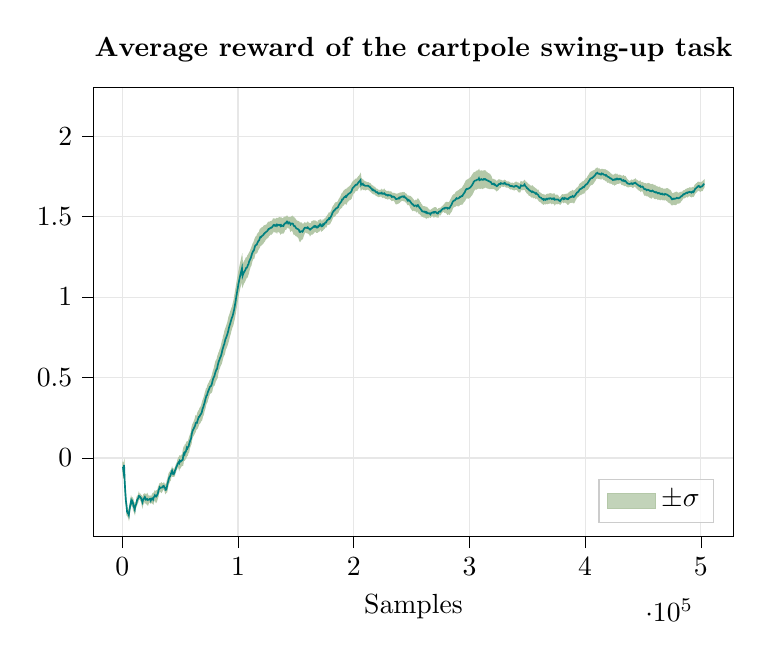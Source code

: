 % This file was created with tikzplotlib v0.10.1.
\begin{tikzpicture}

\definecolor{darkgray176}{RGB}{176,176,176}
\definecolor{silver180200168}{RGB}{180,200,168}
\definecolor{teal}{RGB}{0,128,128}

\begin{axis}[
width=0.8*\textwidth,
height=\axisdefaultheight,
tick align=outside,
tick pos=left,
title={\textbf{Average reward of the cartpole swing-up task}},
x grid style={darkgray176!30},
xlabel={Samples},
xmajorgrids,
xmin=-24601.6, xmax=527897.6,
xtick style={color=black},
y grid style={darkgray176!30},
ymajorgrids,
ymin=-0.486, ymax=2.3,
ytick style={color=black},
%
legend cell align={left},
legend style={
  fill opacity=0.8,
  draw opacity=1,
  text opacity=1,
  at={(0.97,0.03)},
  anchor=south east,
  draw=white!80!black
},
]
\addlegendimage{area legend, draw=silver180200168, fill=silver180200168}
\addlegendentry{$\pm \sigma$}
\path [draw=silver180200168, fill=silver180200168]
(axis cs:512,-0.033)
--(axis cs:512,-0.076)
--(axis cs:1024,-0.126)
--(axis cs:1536,-0.061)
--(axis cs:2048,-0.163)
--(axis cs:2560,-0.229)
--(axis cs:3072,-0.281)
--(axis cs:3584,-0.308)
--(axis cs:4096,-0.356)
--(axis cs:4608,-0.359)
--(axis cs:5120,-0.365)
--(axis cs:5632,-0.377)
--(axis cs:6144,-0.341)
--(axis cs:6656,-0.319)
--(axis cs:7168,-0.301)
--(axis cs:7680,-0.283)
--(axis cs:8192,-0.293)
--(axis cs:8704,-0.288)
--(axis cs:9216,-0.301)
--(axis cs:9728,-0.326)
--(axis cs:10240,-0.332)
--(axis cs:10752,-0.343)
--(axis cs:11264,-0.312)
--(axis cs:11776,-0.305)
--(axis cs:12288,-0.295)
--(axis cs:12800,-0.279)
--(axis cs:13312,-0.276)
--(axis cs:13824,-0.262)
--(axis cs:14336,-0.253)
--(axis cs:14848,-0.247)
--(axis cs:15360,-0.255)
--(axis cs:15872,-0.263)
--(axis cs:16384,-0.268)
--(axis cs:16896,-0.283)
--(axis cs:17408,-0.299)
--(axis cs:17920,-0.28)
--(axis cs:18432,-0.282)
--(axis cs:18944,-0.272)
--(axis cs:19456,-0.262)
--(axis cs:19968,-0.271)
--(axis cs:20480,-0.282)
--(axis cs:20992,-0.285)
--(axis cs:21504,-0.286)
--(axis cs:22016,-0.291)
--(axis cs:22528,-0.281)
--(axis cs:23040,-0.276)
--(axis cs:23552,-0.271)
--(axis cs:24064,-0.273)
--(axis cs:24576,-0.279)
--(axis cs:25088,-0.267)
--(axis cs:25600,-0.277)
--(axis cs:26112,-0.279)
--(axis cs:26624,-0.284)
--(axis cs:27136,-0.27)
--(axis cs:27648,-0.262)
--(axis cs:28160,-0.256)
--(axis cs:28672,-0.263)
--(axis cs:29184,-0.274)
--(axis cs:29696,-0.267)
--(axis cs:30208,-0.252)
--(axis cs:30720,-0.244)
--(axis cs:31232,-0.222)
--(axis cs:31744,-0.213)
--(axis cs:32256,-0.2)
--(axis cs:32768,-0.205)
--(axis cs:33280,-0.209)
--(axis cs:33792,-0.213)
--(axis cs:34304,-0.207)
--(axis cs:34816,-0.198)
--(axis cs:35328,-0.189)
--(axis cs:35840,-0.19)
--(axis cs:36352,-0.198)
--(axis cs:36864,-0.204)
--(axis cs:37376,-0.218)
--(axis cs:37888,-0.213)
--(axis cs:38400,-0.211)
--(axis cs:38912,-0.189)
--(axis cs:39424,-0.172)
--(axis cs:39936,-0.161)
--(axis cs:40448,-0.151)
--(axis cs:40960,-0.142)
--(axis cs:41472,-0.138)
--(axis cs:41984,-0.118)
--(axis cs:42496,-0.103)
--(axis cs:43008,-0.097)
--(axis cs:43520,-0.114)
--(axis cs:44032,-0.114)
--(axis cs:44544,-0.114)
--(axis cs:45056,-0.109)
--(axis cs:45568,-0.091)
--(axis cs:46080,-0.086)
--(axis cs:46592,-0.072)
--(axis cs:47104,-0.067)
--(axis cs:47616,-0.055)
--(axis cs:48128,-0.055)
--(axis cs:48640,-0.055)
--(axis cs:49152,-0.068)
--(axis cs:49664,-0.05)
--(axis cs:50176,-0.059)
--(axis cs:50688,-0.052)
--(axis cs:51200,-0.045)
--(axis cs:51712,-0.047)
--(axis cs:52224,-0.045)
--(axis cs:52736,-0.019)
--(axis cs:53248,-0.008)
--(axis cs:53760,-0.013)
--(axis cs:54272,-0.005)
--(axis cs:54784,-0.003)
--(axis cs:55296,0.009)
--(axis cs:55808,0.029)
--(axis cs:56320,0.02)
--(axis cs:56832,0.033)
--(axis cs:57344,0.036)
--(axis cs:57856,0.056)
--(axis cs:58368,0.068)
--(axis cs:58880,0.081)
--(axis cs:59392,0.087)
--(axis cs:59904,0.112)
--(axis cs:60416,0.13)
--(axis cs:60928,0.135)
--(axis cs:61440,0.141)
--(axis cs:61952,0.148)
--(axis cs:62464,0.155)
--(axis cs:62976,0.162)
--(axis cs:63488,0.175)
--(axis cs:64000,0.18)
--(axis cs:64512,0.182)
--(axis cs:65024,0.19)
--(axis cs:65536,0.199)
--(axis cs:66048,0.217)
--(axis cs:66560,0.214)
--(axis cs:67072,0.218)
--(axis cs:67584,0.228)
--(axis cs:68096,0.231)
--(axis cs:68608,0.235)
--(axis cs:69120,0.255)
--(axis cs:69632,0.263)
--(axis cs:70144,0.272)
--(axis cs:70656,0.292)
--(axis cs:71168,0.301)
--(axis cs:71680,0.317)
--(axis cs:72192,0.334)
--(axis cs:72704,0.343)
--(axis cs:73216,0.348)
--(axis cs:73728,0.364)
--(axis cs:74240,0.373)
--(axis cs:74752,0.385)
--(axis cs:75264,0.398)
--(axis cs:75776,0.406)
--(axis cs:76288,0.404)
--(axis cs:76800,0.407)
--(axis cs:77312,0.414)
--(axis cs:77824,0.433)
--(axis cs:78336,0.445)
--(axis cs:78848,0.455)
--(axis cs:79360,0.453)
--(axis cs:79872,0.463)
--(axis cs:80384,0.479)
--(axis cs:80896,0.483)
--(axis cs:81408,0.494)
--(axis cs:81920,0.496)
--(axis cs:82432,0.521)
--(axis cs:82944,0.537)
--(axis cs:83456,0.552)
--(axis cs:83968,0.56)
--(axis cs:84480,0.572)
--(axis cs:84992,0.578)
--(axis cs:85504,0.587)
--(axis cs:86016,0.599)
--(axis cs:86528,0.616)
--(axis cs:87040,0.629)
--(axis cs:87552,0.638)
--(axis cs:88064,0.643)
--(axis cs:88576,0.658)
--(axis cs:89088,0.676)
--(axis cs:89600,0.683)
--(axis cs:90112,0.692)
--(axis cs:90624,0.702)
--(axis cs:91136,0.715)
--(axis cs:91648,0.727)
--(axis cs:92160,0.743)
--(axis cs:92672,0.758)
--(axis cs:93184,0.77)
--(axis cs:93696,0.786)
--(axis cs:94208,0.799)
--(axis cs:94720,0.812)
--(axis cs:95232,0.819)
--(axis cs:95744,0.833)
--(axis cs:96256,0.849)
--(axis cs:96768,0.864)
--(axis cs:97280,0.885)
--(axis cs:97792,0.905)
--(axis cs:98304,0.931)
--(axis cs:98816,0.95)
--(axis cs:99328,0.973)
--(axis cs:99840,0.993)
--(axis cs:100352,1.017)
--(axis cs:100864,1.035)
--(axis cs:101376,1.052)
--(axis cs:101888,1.067)
--(axis cs:102400,1.082)
--(axis cs:102912,1.094)
--(axis cs:103424,1.107)
--(axis cs:103936,1.07)
--(axis cs:104448,1.08)
--(axis cs:104960,1.089)
--(axis cs:105472,1.093)
--(axis cs:105984,1.102)
--(axis cs:106496,1.11)
--(axis cs:107008,1.119)
--(axis cs:107520,1.121)
--(axis cs:108032,1.126)
--(axis cs:108544,1.14)
--(axis cs:109056,1.148)
--(axis cs:109568,1.168)
--(axis cs:110080,1.179)
--(axis cs:110592,1.191)
--(axis cs:111104,1.195)
--(axis cs:111616,1.212)
--(axis cs:112128,1.226)
--(axis cs:112640,1.234)
--(axis cs:113152,1.241)
--(axis cs:113664,1.241)
--(axis cs:114176,1.258)
--(axis cs:114688,1.271)
--(axis cs:115200,1.274)
--(axis cs:115712,1.273)
--(axis cs:116224,1.276)
--(axis cs:116736,1.286)
--(axis cs:117248,1.294)
--(axis cs:117760,1.301)
--(axis cs:118272,1.305)
--(axis cs:118784,1.315)
--(axis cs:119296,1.326)
--(axis cs:119808,1.322)
--(axis cs:120320,1.326)
--(axis cs:120832,1.329)
--(axis cs:121344,1.334)
--(axis cs:121856,1.337)
--(axis cs:122368,1.344)
--(axis cs:122880,1.348)
--(axis cs:123392,1.356)
--(axis cs:123904,1.359)
--(axis cs:124416,1.367)
--(axis cs:124928,1.367)
--(axis cs:125440,1.369)
--(axis cs:125952,1.373)
--(axis cs:126464,1.383)
--(axis cs:126976,1.383)
--(axis cs:127488,1.387)
--(axis cs:128000,1.392)
--(axis cs:128512,1.395)
--(axis cs:129024,1.392)
--(axis cs:129536,1.398)
--(axis cs:130048,1.403)
--(axis cs:130560,1.409)
--(axis cs:131072,1.413)
--(axis cs:131584,1.409)
--(axis cs:132096,1.404)
--(axis cs:132608,1.405)
--(axis cs:133120,1.409)
--(axis cs:133632,1.401)
--(axis cs:134144,1.411)
--(axis cs:134656,1.411)
--(axis cs:135168,1.407)
--(axis cs:135680,1.404)
--(axis cs:136192,1.404)
--(axis cs:136704,1.395)
--(axis cs:137216,1.403)
--(axis cs:137728,1.397)
--(axis cs:138240,1.398)
--(axis cs:138752,1.4)
--(axis cs:139264,1.399)
--(axis cs:139776,1.408)
--(axis cs:140288,1.419)
--(axis cs:140800,1.421)
--(axis cs:141312,1.421)
--(axis cs:141824,1.432)
--(axis cs:142336,1.436)
--(axis cs:142848,1.436)
--(axis cs:143360,1.43)
--(axis cs:143872,1.431)
--(axis cs:144384,1.434)
--(axis cs:144896,1.425)
--(axis cs:145408,1.411)
--(axis cs:145920,1.416)
--(axis cs:146432,1.415)
--(axis cs:146944,1.412)
--(axis cs:147456,1.41)
--(axis cs:147968,1.398)
--(axis cs:148480,1.39)
--(axis cs:148992,1.394)
--(axis cs:149504,1.39)
--(axis cs:150016,1.382)
--(axis cs:150528,1.382)
--(axis cs:151040,1.378)
--(axis cs:151552,1.375)
--(axis cs:152064,1.373)
--(axis cs:152576,1.369)
--(axis cs:153088,1.355)
--(axis cs:153600,1.347)
--(axis cs:154112,1.353)
--(axis cs:154624,1.358)
--(axis cs:155136,1.361)
--(axis cs:155648,1.362)
--(axis cs:156160,1.376)
--(axis cs:156672,1.385)
--(axis cs:157184,1.396)
--(axis cs:157696,1.402)
--(axis cs:158208,1.405)
--(axis cs:158720,1.404)
--(axis cs:159232,1.402)
--(axis cs:159744,1.399)
--(axis cs:160256,1.401)
--(axis cs:160768,1.397)
--(axis cs:161280,1.393)
--(axis cs:161792,1.394)
--(axis cs:162304,1.384)
--(axis cs:162816,1.391)
--(axis cs:163328,1.392)
--(axis cs:163840,1.391)
--(axis cs:164352,1.392)
--(axis cs:164864,1.397)
--(axis cs:165376,1.4)
--(axis cs:165888,1.409)
--(axis cs:166400,1.406)
--(axis cs:166912,1.41)
--(axis cs:167424,1.409)
--(axis cs:167936,1.402)
--(axis cs:168448,1.402)
--(axis cs:168960,1.405)
--(axis cs:169472,1.412)
--(axis cs:169984,1.41)
--(axis cs:170496,1.418)
--(axis cs:171008,1.426)
--(axis cs:171520,1.422)
--(axis cs:172032,1.411)
--(axis cs:172544,1.415)
--(axis cs:173056,1.415)
--(axis cs:173568,1.427)
--(axis cs:174080,1.424)
--(axis cs:174592,1.428)
--(axis cs:175104,1.435)
--(axis cs:175616,1.437)
--(axis cs:176128,1.436)
--(axis cs:176640,1.446)
--(axis cs:177152,1.453)
--(axis cs:177664,1.453)
--(axis cs:178176,1.452)
--(axis cs:178688,1.457)
--(axis cs:179200,1.455)
--(axis cs:179712,1.463)
--(axis cs:180224,1.47)
--(axis cs:180736,1.476)
--(axis cs:181248,1.486)
--(axis cs:181760,1.497)
--(axis cs:182272,1.498)
--(axis cs:182784,1.506)
--(axis cs:183296,1.503)
--(axis cs:183808,1.507)
--(axis cs:184320,1.511)
--(axis cs:184832,1.519)
--(axis cs:185344,1.519)
--(axis cs:185856,1.522)
--(axis cs:186368,1.526)
--(axis cs:186880,1.536)
--(axis cs:187392,1.542)
--(axis cs:187904,1.549)
--(axis cs:188416,1.552)
--(axis cs:188928,1.555)
--(axis cs:189440,1.556)
--(axis cs:189952,1.568)
--(axis cs:190464,1.568)
--(axis cs:190976,1.572)
--(axis cs:191488,1.578)
--(axis cs:192000,1.581)
--(axis cs:192512,1.581)
--(axis cs:193024,1.586)
--(axis cs:193536,1.579)
--(axis cs:194048,1.588)
--(axis cs:194560,1.595)
--(axis cs:195072,1.597)
--(axis cs:195584,1.603)
--(axis cs:196096,1.604)
--(axis cs:196608,1.606)
--(axis cs:197120,1.608)
--(axis cs:197632,1.611)
--(axis cs:198144,1.62)
--(axis cs:198656,1.633)
--(axis cs:199168,1.643)
--(axis cs:199680,1.646)
--(axis cs:200192,1.647)
--(axis cs:200704,1.654)
--(axis cs:201216,1.66)
--(axis cs:201728,1.664)
--(axis cs:202240,1.663)
--(axis cs:202752,1.662)
--(axis cs:203264,1.669)
--(axis cs:203776,1.675)
--(axis cs:204288,1.681)
--(axis cs:204800,1.684)
--(axis cs:205312,1.689)
--(axis cs:205824,1.691)
--(axis cs:206336,1.667)
--(axis cs:206848,1.672)
--(axis cs:207360,1.673)
--(axis cs:207872,1.679)
--(axis cs:208384,1.669)
--(axis cs:208896,1.671)
--(axis cs:209408,1.67)
--(axis cs:209920,1.666)
--(axis cs:210432,1.668)
--(axis cs:210944,1.669)
--(axis cs:211456,1.67)
--(axis cs:211968,1.675)
--(axis cs:212480,1.672)
--(axis cs:212992,1.667)
--(axis cs:213504,1.667)
--(axis cs:214016,1.661)
--(axis cs:214528,1.659)
--(axis cs:215040,1.655)
--(axis cs:215552,1.652)
--(axis cs:216064,1.647)
--(axis cs:216576,1.646)
--(axis cs:217088,1.642)
--(axis cs:217600,1.643)
--(axis cs:218112,1.643)
--(axis cs:218624,1.637)
--(axis cs:219136,1.635)
--(axis cs:219648,1.631)
--(axis cs:220160,1.633)
--(axis cs:220672,1.629)
--(axis cs:221184,1.625)
--(axis cs:221696,1.624)
--(axis cs:222208,1.626)
--(axis cs:222720,1.628)
--(axis cs:223232,1.628)
--(axis cs:223744,1.627)
--(axis cs:224256,1.628)
--(axis cs:224768,1.621)
--(axis cs:225280,1.625)
--(axis cs:225792,1.621)
--(axis cs:226304,1.622)
--(axis cs:226816,1.619)
--(axis cs:227328,1.615)
--(axis cs:227840,1.613)
--(axis cs:228352,1.615)
--(axis cs:228864,1.612)
--(axis cs:229376,1.61)
--(axis cs:229888,1.612)
--(axis cs:230400,1.612)
--(axis cs:230912,1.613)
--(axis cs:231424,1.612)
--(axis cs:231936,1.607)
--(axis cs:232448,1.607)
--(axis cs:232960,1.6)
--(axis cs:233472,1.601)
--(axis cs:233984,1.605)
--(axis cs:234496,1.603)
--(axis cs:235008,1.6)
--(axis cs:235520,1.595)
--(axis cs:236032,1.588)
--(axis cs:236544,1.58)
--(axis cs:237056,1.58)
--(axis cs:237568,1.581)
--(axis cs:238080,1.584)
--(axis cs:238592,1.584)
--(axis cs:239104,1.592)
--(axis cs:239616,1.589)
--(axis cs:240128,1.595)
--(axis cs:240640,1.597)
--(axis cs:241152,1.599)
--(axis cs:241664,1.602)
--(axis cs:242176,1.601)
--(axis cs:242688,1.603)
--(axis cs:243200,1.599)
--(axis cs:243712,1.601)
--(axis cs:244224,1.597)
--(axis cs:244736,1.592)
--(axis cs:245248,1.591)
--(axis cs:245760,1.59)
--(axis cs:246272,1.58)
--(axis cs:246784,1.575)
--(axis cs:247296,1.58)
--(axis cs:247808,1.575)
--(axis cs:248320,1.573)
--(axis cs:248832,1.564)
--(axis cs:249344,1.554)
--(axis cs:249856,1.55)
--(axis cs:250368,1.545)
--(axis cs:250880,1.539)
--(axis cs:251392,1.544)
--(axis cs:251904,1.54)
--(axis cs:252416,1.538)
--(axis cs:252928,1.538)
--(axis cs:253440,1.536)
--(axis cs:253952,1.536)
--(axis cs:254464,1.53)
--(axis cs:254976,1.535)
--(axis cs:255488,1.536)
--(axis cs:256000,1.528)
--(axis cs:256512,1.519)
--(axis cs:257024,1.518)
--(axis cs:257536,1.517)
--(axis cs:258048,1.511)
--(axis cs:258560,1.509)
--(axis cs:259072,1.502)
--(axis cs:259584,1.502)
--(axis cs:260096,1.502)
--(axis cs:260608,1.498)
--(axis cs:261120,1.501)
--(axis cs:261632,1.497)
--(axis cs:262144,1.499)
--(axis cs:262656,1.491)
--(axis cs:263168,1.497)
--(axis cs:263680,1.495)
--(axis cs:264192,1.493)
--(axis cs:264704,1.497)
--(axis cs:265216,1.501)
--(axis cs:265728,1.499)
--(axis cs:266240,1.496)
--(axis cs:266752,1.5)
--(axis cs:267264,1.503)
--(axis cs:267776,1.504)
--(axis cs:268288,1.506)
--(axis cs:268800,1.504)
--(axis cs:269312,1.498)
--(axis cs:269824,1.503)
--(axis cs:270336,1.505)
--(axis cs:270848,1.501)
--(axis cs:271360,1.498)
--(axis cs:271872,1.498)
--(axis cs:272384,1.498)
--(axis cs:272896,1.497)
--(axis cs:273408,1.509)
--(axis cs:273920,1.511)
--(axis cs:274432,1.515)
--(axis cs:274944,1.512)
--(axis cs:275456,1.521)
--(axis cs:275968,1.527)
--(axis cs:276480,1.528)
--(axis cs:276992,1.532)
--(axis cs:277504,1.534)
--(axis cs:278016,1.531)
--(axis cs:278528,1.527)
--(axis cs:279040,1.528)
--(axis cs:279552,1.527)
--(axis cs:280064,1.523)
--(axis cs:280576,1.521)
--(axis cs:281088,1.515)
--(axis cs:281600,1.519)
--(axis cs:282112,1.518)
--(axis cs:282624,1.515)
--(axis cs:283136,1.522)
--(axis cs:283648,1.526)
--(axis cs:284160,1.532)
--(axis cs:284672,1.537)
--(axis cs:285184,1.551)
--(axis cs:285696,1.556)
--(axis cs:286208,1.562)
--(axis cs:286720,1.563)
--(axis cs:287232,1.562)
--(axis cs:287744,1.565)
--(axis cs:288256,1.57)
--(axis cs:288768,1.575)
--(axis cs:289280,1.569)
--(axis cs:289792,1.569)
--(axis cs:290304,1.567)
--(axis cs:290816,1.568)
--(axis cs:291328,1.573)
--(axis cs:291840,1.578)
--(axis cs:292352,1.576)
--(axis cs:292864,1.577)
--(axis cs:293376,1.581)
--(axis cs:293888,1.579)
--(axis cs:294400,1.587)
--(axis cs:294912,1.592)
--(axis cs:295424,1.596)
--(axis cs:295936,1.599)
--(axis cs:296448,1.609)
--(axis cs:296960,1.616)
--(axis cs:297472,1.619)
--(axis cs:297984,1.616)
--(axis cs:298496,1.618)
--(axis cs:299008,1.615)
--(axis cs:299520,1.618)
--(axis cs:300032,1.619)
--(axis cs:300544,1.622)
--(axis cs:301056,1.628)
--(axis cs:301568,1.632)
--(axis cs:302080,1.636)
--(axis cs:302592,1.643)
--(axis cs:303104,1.651)
--(axis cs:303616,1.66)
--(axis cs:304128,1.665)
--(axis cs:304640,1.671)
--(axis cs:305152,1.672)
--(axis cs:305664,1.672)
--(axis cs:306176,1.671)
--(axis cs:306688,1.676)
--(axis cs:307200,1.676)
--(axis cs:307712,1.677)
--(axis cs:308224,1.685)
--(axis cs:308736,1.677)
--(axis cs:309248,1.678)
--(axis cs:309760,1.676)
--(axis cs:310272,1.681)
--(axis cs:310784,1.68)
--(axis cs:311296,1.675)
--(axis cs:311808,1.677)
--(axis cs:312320,1.682)
--(axis cs:312832,1.68)
--(axis cs:313344,1.684)
--(axis cs:313856,1.684)
--(axis cs:314368,1.683)
--(axis cs:314880,1.68)
--(axis cs:315392,1.679)
--(axis cs:315904,1.677)
--(axis cs:316416,1.678)
--(axis cs:316928,1.675)
--(axis cs:317440,1.675)
--(axis cs:317952,1.674)
--(axis cs:318464,1.676)
--(axis cs:318976,1.675)
--(axis cs:319488,1.674)
--(axis cs:320000,1.674)
--(axis cs:320512,1.676)
--(axis cs:321024,1.678)
--(axis cs:321536,1.672)
--(axis cs:322048,1.672)
--(axis cs:322560,1.668)
--(axis cs:323072,1.665)
--(axis cs:323584,1.661)
--(axis cs:324096,1.665)
--(axis cs:324608,1.666)
--(axis cs:325120,1.672)
--(axis cs:325632,1.678)
--(axis cs:326144,1.679)
--(axis cs:326656,1.68)
--(axis cs:327168,1.691)
--(axis cs:327680,1.691)
--(axis cs:328192,1.69)
--(axis cs:328704,1.689)
--(axis cs:329216,1.688)
--(axis cs:329728,1.689)
--(axis cs:330240,1.694)
--(axis cs:330752,1.691)
--(axis cs:331264,1.687)
--(axis cs:331776,1.683)
--(axis cs:332288,1.683)
--(axis cs:332800,1.685)
--(axis cs:333312,1.683)
--(axis cs:333824,1.682)
--(axis cs:334336,1.68)
--(axis cs:334848,1.675)
--(axis cs:335360,1.672)
--(axis cs:335872,1.674)
--(axis cs:336384,1.672)
--(axis cs:336896,1.672)
--(axis cs:337408,1.669)
--(axis cs:337920,1.668)
--(axis cs:338432,1.667)
--(axis cs:338944,1.666)
--(axis cs:339456,1.669)
--(axis cs:339968,1.67)
--(axis cs:340480,1.671)
--(axis cs:340992,1.668)
--(axis cs:341504,1.667)
--(axis cs:342016,1.661)
--(axis cs:342528,1.655)
--(axis cs:343040,1.654)
--(axis cs:343552,1.653)
--(axis cs:344064,1.662)
--(axis cs:344576,1.67)
--(axis cs:345088,1.668)
--(axis cs:345600,1.668)
--(axis cs:346112,1.667)
--(axis cs:346624,1.669)
--(axis cs:347136,1.67)
--(axis cs:347648,1.675)
--(axis cs:348160,1.667)
--(axis cs:348672,1.659)
--(axis cs:349184,1.655)
--(axis cs:349696,1.648)
--(axis cs:350208,1.646)
--(axis cs:350720,1.642)
--(axis cs:351232,1.638)
--(axis cs:351744,1.632)
--(axis cs:352256,1.632)
--(axis cs:352768,1.63)
--(axis cs:353280,1.626)
--(axis cs:353792,1.622)
--(axis cs:354304,1.623)
--(axis cs:354816,1.623)
--(axis cs:355328,1.618)
--(axis cs:355840,1.622)
--(axis cs:356352,1.621)
--(axis cs:356864,1.616)
--(axis cs:357376,1.613)
--(axis cs:357888,1.619)
--(axis cs:358400,1.616)
--(axis cs:358912,1.613)
--(axis cs:359424,1.606)
--(axis cs:359936,1.602)
--(axis cs:360448,1.596)
--(axis cs:360960,1.595)
--(axis cs:361472,1.592)
--(axis cs:361984,1.592)
--(axis cs:362496,1.587)
--(axis cs:363008,1.581)
--(axis cs:363520,1.582)
--(axis cs:364032,1.578)
--(axis cs:364544,1.584)
--(axis cs:365056,1.581)
--(axis cs:365568,1.579)
--(axis cs:366080,1.586)
--(axis cs:366592,1.585)
--(axis cs:367104,1.58)
--(axis cs:367616,1.582)
--(axis cs:368128,1.583)
--(axis cs:368640,1.586)
--(axis cs:369152,1.584)
--(axis cs:369664,1.585)
--(axis cs:370176,1.588)
--(axis cs:370688,1.585)
--(axis cs:371200,1.581)
--(axis cs:371712,1.584)
--(axis cs:372224,1.585)
--(axis cs:372736,1.582)
--(axis cs:373248,1.584)
--(axis cs:373760,1.575)
--(axis cs:374272,1.581)
--(axis cs:374784,1.581)
--(axis cs:375296,1.581)
--(axis cs:375808,1.58)
--(axis cs:376320,1.582)
--(axis cs:376832,1.587)
--(axis cs:377344,1.581)
--(axis cs:377856,1.581)
--(axis cs:378368,1.577)
--(axis cs:378880,1.582)
--(axis cs:379392,1.586)
--(axis cs:379904,1.592)
--(axis cs:380416,1.595)
--(axis cs:380928,1.592)
--(axis cs:381440,1.588)
--(axis cs:381952,1.593)
--(axis cs:382464,1.59)
--(axis cs:382976,1.591)
--(axis cs:383488,1.587)
--(axis cs:384000,1.584)
--(axis cs:384512,1.583)
--(axis cs:385024,1.577)
--(axis cs:385536,1.578)
--(axis cs:386048,1.584)
--(axis cs:386560,1.586)
--(axis cs:387072,1.589)
--(axis cs:387584,1.589)
--(axis cs:388096,1.589)
--(axis cs:388608,1.591)
--(axis cs:389120,1.594)
--(axis cs:389632,1.587)
--(axis cs:390144,1.586)
--(axis cs:390656,1.591)
--(axis cs:391168,1.601)
--(axis cs:391680,1.606)
--(axis cs:392192,1.614)
--(axis cs:392704,1.619)
--(axis cs:393216,1.623)
--(axis cs:393728,1.624)
--(axis cs:394240,1.629)
--(axis cs:394752,1.632)
--(axis cs:395264,1.638)
--(axis cs:395776,1.639)
--(axis cs:396288,1.637)
--(axis cs:396800,1.642)
--(axis cs:397312,1.642)
--(axis cs:397824,1.647)
--(axis cs:398336,1.651)
--(axis cs:398848,1.646)
--(axis cs:399360,1.652)
--(axis cs:399872,1.659)
--(axis cs:400384,1.661)
--(axis cs:400896,1.666)
--(axis cs:401408,1.667)
--(axis cs:401920,1.669)
--(axis cs:402432,1.674)
--(axis cs:402944,1.68)
--(axis cs:403456,1.687)
--(axis cs:403968,1.692)
--(axis cs:404480,1.697)
--(axis cs:404992,1.699)
--(axis cs:405504,1.699)
--(axis cs:406016,1.7)
--(axis cs:406528,1.706)
--(axis cs:407040,1.708)
--(axis cs:407552,1.715)
--(axis cs:408064,1.721)
--(axis cs:408576,1.725)
--(axis cs:409088,1.733)
--(axis cs:409600,1.739)
--(axis cs:410112,1.739)
--(axis cs:410624,1.742)
--(axis cs:411136,1.739)
--(axis cs:411648,1.738)
--(axis cs:412160,1.738)
--(axis cs:412672,1.736)
--(axis cs:413184,1.737)
--(axis cs:413696,1.734)
--(axis cs:414208,1.742)
--(axis cs:414720,1.74)
--(axis cs:415232,1.741)
--(axis cs:415744,1.733)
--(axis cs:416256,1.73)
--(axis cs:416768,1.731)
--(axis cs:417280,1.727)
--(axis cs:417792,1.724)
--(axis cs:418304,1.727)
--(axis cs:418816,1.721)
--(axis cs:419328,1.714)
--(axis cs:419840,1.715)
--(axis cs:420352,1.716)
--(axis cs:420864,1.712)
--(axis cs:421376,1.709)
--(axis cs:421888,1.708)
--(axis cs:422400,1.709)
--(axis cs:422912,1.707)
--(axis cs:423424,1.705)
--(axis cs:423936,1.701)
--(axis cs:424448,1.703)
--(axis cs:424960,1.702)
--(axis cs:425472,1.697)
--(axis cs:425984,1.702)
--(axis cs:426496,1.701)
--(axis cs:427008,1.704)
--(axis cs:427520,1.709)
--(axis cs:428032,1.707)
--(axis cs:428544,1.709)
--(axis cs:429056,1.707)
--(axis cs:429568,1.711)
--(axis cs:430080,1.713)
--(axis cs:430592,1.71)
--(axis cs:431104,1.711)
--(axis cs:431616,1.701)
--(axis cs:432128,1.699)
--(axis cs:432640,1.7)
--(axis cs:433152,1.7)
--(axis cs:433664,1.694)
--(axis cs:434176,1.693)
--(axis cs:434688,1.695)
--(axis cs:435200,1.694)
--(axis cs:435712,1.691)
--(axis cs:436224,1.687)
--(axis cs:436736,1.686)
--(axis cs:437248,1.685)
--(axis cs:437760,1.686)
--(axis cs:438272,1.687)
--(axis cs:438784,1.688)
--(axis cs:439296,1.688)
--(axis cs:439808,1.689)
--(axis cs:440320,1.688)
--(axis cs:440832,1.683)
--(axis cs:441344,1.682)
--(axis cs:441856,1.687)
--(axis cs:442368,1.689)
--(axis cs:442880,1.69)
--(axis cs:443392,1.689)
--(axis cs:443904,1.684)
--(axis cs:444416,1.68)
--(axis cs:444928,1.676)
--(axis cs:445440,1.674)
--(axis cs:445952,1.668)
--(axis cs:446464,1.666)
--(axis cs:446976,1.664)
--(axis cs:447488,1.665)
--(axis cs:448000,1.658)
--(axis cs:448512,1.661)
--(axis cs:449024,1.661)
--(axis cs:449536,1.663)
--(axis cs:450048,1.658)
--(axis cs:450560,1.649)
--(axis cs:451072,1.639)
--(axis cs:451584,1.633)
--(axis cs:452096,1.636)
--(axis cs:452608,1.635)
--(axis cs:453120,1.63)
--(axis cs:453632,1.631)
--(axis cs:454144,1.629)
--(axis cs:454656,1.627)
--(axis cs:455168,1.625)
--(axis cs:455680,1.623)
--(axis cs:456192,1.619)
--(axis cs:456704,1.62)
--(axis cs:457216,1.616)
--(axis cs:457728,1.62)
--(axis cs:458240,1.624)
--(axis cs:458752,1.623)
--(axis cs:459264,1.622)
--(axis cs:459776,1.614)
--(axis cs:460288,1.612)
--(axis cs:460800,1.612)
--(axis cs:461312,1.615)
--(axis cs:461824,1.614)
--(axis cs:462336,1.613)
--(axis cs:462848,1.608)
--(axis cs:463360,1.612)
--(axis cs:463872,1.609)
--(axis cs:464384,1.608)
--(axis cs:464896,1.605)
--(axis cs:465408,1.608)
--(axis cs:465920,1.609)
--(axis cs:466432,1.61)
--(axis cs:466944,1.605)
--(axis cs:467456,1.606)
--(axis cs:467968,1.605)
--(axis cs:468480,1.604)
--(axis cs:468992,1.61)
--(axis cs:469504,1.609)
--(axis cs:470016,1.603)
--(axis cs:470528,1.6)
--(axis cs:471040,1.599)
--(axis cs:471552,1.595)
--(axis cs:472064,1.59)
--(axis cs:472576,1.59)
--(axis cs:473088,1.585)
--(axis cs:473600,1.585)
--(axis cs:474112,1.583)
--(axis cs:474624,1.575)
--(axis cs:475136,1.573)
--(axis cs:475648,1.577)
--(axis cs:476160,1.58)
--(axis cs:476672,1.576)
--(axis cs:477184,1.578)
--(axis cs:477696,1.575)
--(axis cs:478208,1.575)
--(axis cs:478720,1.578)
--(axis cs:479232,1.584)
--(axis cs:479744,1.584)
--(axis cs:480256,1.585)
--(axis cs:480768,1.584)
--(axis cs:481280,1.586)
--(axis cs:481792,1.587)
--(axis cs:482304,1.593)
--(axis cs:482816,1.599)
--(axis cs:483328,1.601)
--(axis cs:483840,1.607)
--(axis cs:484352,1.613)
--(axis cs:484864,1.619)
--(axis cs:485376,1.619)
--(axis cs:485888,1.617)
--(axis cs:486400,1.621)
--(axis cs:486912,1.622)
--(axis cs:487424,1.626)
--(axis cs:487936,1.627)
--(axis cs:488448,1.623)
--(axis cs:488960,1.627)
--(axis cs:489472,1.631)
--(axis cs:489984,1.63)
--(axis cs:490496,1.63)
--(axis cs:491008,1.626)
--(axis cs:491520,1.626)
--(axis cs:492032,1.623)
--(axis cs:492544,1.626)
--(axis cs:493056,1.63)
--(axis cs:493568,1.627)
--(axis cs:494080,1.633)
--(axis cs:494592,1.641)
--(axis cs:495104,1.647)
--(axis cs:495616,1.651)
--(axis cs:496128,1.653)
--(axis cs:496640,1.659)
--(axis cs:497152,1.66)
--(axis cs:497664,1.665)
--(axis cs:498176,1.668)
--(axis cs:498688,1.662)
--(axis cs:499200,1.66)
--(axis cs:499712,1.658)
--(axis cs:500224,1.664)
--(axis cs:500736,1.662)
--(axis cs:501248,1.662)
--(axis cs:501760,1.671)
--(axis cs:502272,1.675)
--(axis cs:502784,1.685)
--(axis cs:502784,1.725)
--(axis cs:502784,1.725)
--(axis cs:502272,1.721)
--(axis cs:501760,1.719)
--(axis cs:501248,1.713)
--(axis cs:500736,1.714)
--(axis cs:500224,1.712)
--(axis cs:499712,1.707)
--(axis cs:499200,1.707)
--(axis cs:498688,1.713)
--(axis cs:498176,1.713)
--(axis cs:497664,1.714)
--(axis cs:497152,1.709)
--(axis cs:496640,1.705)
--(axis cs:496128,1.704)
--(axis cs:495616,1.699)
--(axis cs:495104,1.697)
--(axis cs:494592,1.688)
--(axis cs:494080,1.681)
--(axis cs:493568,1.677)
--(axis cs:493056,1.681)
--(axis cs:492544,1.68)
--(axis cs:492032,1.675)
--(axis cs:491520,1.677)
--(axis cs:491008,1.676)
--(axis cs:490496,1.679)
--(axis cs:489984,1.675)
--(axis cs:489472,1.673)
--(axis cs:488960,1.675)
--(axis cs:488448,1.672)
--(axis cs:487936,1.671)
--(axis cs:487424,1.669)
--(axis cs:486912,1.668)
--(axis cs:486400,1.664)
--(axis cs:485888,1.661)
--(axis cs:485376,1.661)
--(axis cs:484864,1.659)
--(axis cs:484352,1.653)
--(axis cs:483840,1.651)
--(axis cs:483328,1.651)
--(axis cs:482816,1.652)
--(axis cs:482304,1.649)
--(axis cs:481792,1.646)
--(axis cs:481280,1.647)
--(axis cs:480768,1.645)
--(axis cs:480256,1.643)
--(axis cs:479744,1.647)
--(axis cs:479232,1.651)
--(axis cs:478720,1.652)
--(axis cs:478208,1.649)
--(axis cs:477696,1.647)
--(axis cs:477184,1.647)
--(axis cs:476672,1.644)
--(axis cs:476160,1.644)
--(axis cs:475648,1.642)
--(axis cs:475136,1.641)
--(axis cs:474624,1.647)
--(axis cs:474112,1.656)
--(axis cs:473600,1.661)
--(axis cs:473088,1.664)
--(axis cs:472576,1.666)
--(axis cs:472064,1.667)
--(axis cs:471552,1.672)
--(axis cs:471040,1.673)
--(axis cs:470528,1.674)
--(axis cs:470016,1.671)
--(axis cs:469504,1.669)
--(axis cs:468992,1.671)
--(axis cs:468480,1.668)
--(axis cs:467968,1.671)
--(axis cs:467456,1.671)
--(axis cs:466944,1.671)
--(axis cs:466432,1.675)
--(axis cs:465920,1.672)
--(axis cs:465408,1.673)
--(axis cs:464896,1.676)
--(axis cs:464384,1.683)
--(axis cs:463872,1.682)
--(axis cs:463360,1.682)
--(axis cs:462848,1.682)
--(axis cs:462336,1.685)
--(axis cs:461824,1.684)
--(axis cs:461312,1.688)
--(axis cs:460800,1.688)
--(axis cs:460288,1.694)
--(axis cs:459776,1.692)
--(axis cs:459264,1.693)
--(axis cs:458752,1.696)
--(axis cs:458240,1.7)
--(axis cs:457728,1.699)
--(axis cs:457216,1.699)
--(axis cs:456704,1.699)
--(axis cs:456192,1.7)
--(axis cs:455680,1.703)
--(axis cs:455168,1.704)
--(axis cs:454656,1.706)
--(axis cs:454144,1.705)
--(axis cs:453632,1.702)
--(axis cs:453120,1.698)
--(axis cs:452608,1.704)
--(axis cs:452096,1.705)
--(axis cs:451584,1.706)
--(axis cs:451072,1.703)
--(axis cs:450560,1.706)
--(axis cs:450048,1.709)
--(axis cs:449536,1.712)
--(axis cs:449024,1.711)
--(axis cs:448512,1.712)
--(axis cs:448000,1.711)
--(axis cs:447488,1.72)
--(axis cs:446976,1.716)
--(axis cs:446464,1.718)
--(axis cs:445952,1.719)
--(axis cs:445440,1.72)
--(axis cs:444928,1.725)
--(axis cs:444416,1.726)
--(axis cs:443904,1.727)
--(axis cs:443392,1.733)
--(axis cs:442880,1.729)
--(axis cs:442368,1.729)
--(axis cs:441856,1.726)
--(axis cs:441344,1.724)
--(axis cs:440832,1.721)
--(axis cs:440320,1.727)
--(axis cs:439808,1.725)
--(axis cs:439296,1.72)
--(axis cs:438784,1.719)
--(axis cs:438272,1.718)
--(axis cs:437760,1.722)
--(axis cs:437248,1.724)
--(axis cs:436736,1.727)
--(axis cs:436224,1.73)
--(axis cs:435712,1.737)
--(axis cs:435200,1.741)
--(axis cs:434688,1.749)
--(axis cs:434176,1.747)
--(axis cs:433664,1.747)
--(axis cs:433152,1.754)
--(axis cs:432640,1.751)
--(axis cs:432128,1.747)
--(axis cs:431616,1.751)
--(axis cs:431104,1.753)
--(axis cs:430592,1.754)
--(axis cs:430080,1.757)
--(axis cs:429568,1.757)
--(axis cs:429056,1.755)
--(axis cs:428544,1.757)
--(axis cs:428032,1.756)
--(axis cs:427520,1.763)
--(axis cs:427008,1.759)
--(axis cs:426496,1.759)
--(axis cs:425984,1.764)
--(axis cs:425472,1.76)
--(axis cs:424960,1.759)
--(axis cs:424448,1.754)
--(axis cs:423936,1.752)
--(axis cs:423424,1.757)
--(axis cs:422912,1.761)
--(axis cs:422400,1.764)
--(axis cs:421888,1.766)
--(axis cs:421376,1.77)
--(axis cs:420864,1.774)
--(axis cs:420352,1.777)
--(axis cs:419840,1.779)
--(axis cs:419328,1.782)
--(axis cs:418816,1.785)
--(axis cs:418304,1.787)
--(axis cs:417792,1.786)
--(axis cs:417280,1.791)
--(axis cs:416768,1.789)
--(axis cs:416256,1.791)
--(axis cs:415744,1.79)
--(axis cs:415232,1.793)
--(axis cs:414720,1.792)
--(axis cs:414208,1.793)
--(axis cs:413696,1.788)
--(axis cs:413184,1.79)
--(axis cs:412672,1.792)
--(axis cs:412160,1.796)
--(axis cs:411648,1.794)
--(axis cs:411136,1.795)
--(axis cs:410624,1.801)
--(axis cs:410112,1.799)
--(axis cs:409600,1.799)
--(axis cs:409088,1.793)
--(axis cs:408576,1.789)
--(axis cs:408064,1.785)
--(axis cs:407552,1.785)
--(axis cs:407040,1.783)
--(axis cs:406528,1.782)
--(axis cs:406016,1.779)
--(axis cs:405504,1.778)
--(axis cs:404992,1.776)
--(axis cs:404480,1.773)
--(axis cs:403968,1.766)
--(axis cs:403456,1.759)
--(axis cs:402944,1.754)
--(axis cs:402432,1.749)
--(axis cs:401920,1.74)
--(axis cs:401408,1.737)
--(axis cs:400896,1.736)
--(axis cs:400384,1.73)
--(axis cs:399872,1.727)
--(axis cs:399360,1.722)
--(axis cs:398848,1.717)
--(axis cs:398336,1.716)
--(axis cs:397824,1.716)
--(axis cs:397312,1.712)
--(axis cs:396800,1.708)
--(axis cs:396288,1.707)
--(axis cs:395776,1.704)
--(axis cs:395264,1.7)
--(axis cs:394752,1.689)
--(axis cs:394240,1.685)
--(axis cs:393728,1.679)
--(axis cs:393216,1.678)
--(axis cs:392704,1.675)
--(axis cs:392192,1.67)
--(axis cs:391680,1.665)
--(axis cs:391168,1.662)
--(axis cs:390656,1.659)
--(axis cs:390144,1.658)
--(axis cs:389632,1.658)
--(axis cs:389120,1.662)
--(axis cs:388608,1.658)
--(axis cs:388096,1.655)
--(axis cs:387584,1.656)
--(axis cs:387072,1.654)
--(axis cs:386560,1.649)
--(axis cs:386048,1.648)
--(axis cs:385536,1.643)
--(axis cs:385024,1.639)
--(axis cs:384512,1.639)
--(axis cs:384000,1.636)
--(axis cs:383488,1.639)
--(axis cs:382976,1.636)
--(axis cs:382464,1.631)
--(axis cs:381952,1.636)
--(axis cs:381440,1.631)
--(axis cs:380928,1.635)
--(axis cs:380416,1.636)
--(axis cs:379904,1.633)
--(axis cs:379392,1.626)
--(axis cs:378880,1.623)
--(axis cs:378368,1.615)
--(axis cs:377856,1.617)
--(axis cs:377344,1.619)
--(axis cs:376832,1.624)
--(axis cs:376320,1.631)
--(axis cs:375808,1.633)
--(axis cs:375296,1.633)
--(axis cs:374784,1.631)
--(axis cs:374272,1.632)
--(axis cs:373760,1.634)
--(axis cs:373248,1.64)
--(axis cs:372736,1.635)
--(axis cs:372224,1.64)
--(axis cs:371712,1.637)
--(axis cs:371200,1.637)
--(axis cs:370688,1.641)
--(axis cs:370176,1.641)
--(axis cs:369664,1.643)
--(axis cs:369152,1.638)
--(axis cs:368640,1.64)
--(axis cs:368128,1.64)
--(axis cs:367616,1.639)
--(axis cs:367104,1.634)
--(axis cs:366592,1.637)
--(axis cs:366080,1.633)
--(axis cs:365568,1.629)
--(axis cs:365056,1.63)
--(axis cs:364544,1.634)
--(axis cs:364032,1.629)
--(axis cs:363520,1.637)
--(axis cs:363008,1.636)
--(axis cs:362496,1.637)
--(axis cs:361984,1.642)
--(axis cs:361472,1.645)
--(axis cs:360960,1.645)
--(axis cs:360448,1.649)
--(axis cs:359936,1.652)
--(axis cs:359424,1.663)
--(axis cs:358912,1.661)
--(axis cs:358400,1.664)
--(axis cs:357888,1.67)
--(axis cs:357376,1.671)
--(axis cs:356864,1.674)
--(axis cs:356352,1.678)
--(axis cs:355840,1.678)
--(axis cs:355328,1.684)
--(axis cs:354816,1.686)
--(axis cs:354304,1.69)
--(axis cs:353792,1.684)
--(axis cs:353280,1.688)
--(axis cs:352768,1.687)
--(axis cs:352256,1.693)
--(axis cs:351744,1.695)
--(axis cs:351232,1.699)
--(axis cs:350720,1.699)
--(axis cs:350208,1.706)
--(axis cs:349696,1.707)
--(axis cs:349184,1.713)
--(axis cs:348672,1.714)
--(axis cs:348160,1.716)
--(axis cs:347648,1.724)
--(axis cs:347136,1.72)
--(axis cs:346624,1.715)
--(axis cs:346112,1.715)
--(axis cs:345600,1.714)
--(axis cs:345088,1.715)
--(axis cs:344576,1.717)
--(axis cs:344064,1.709)
--(axis cs:343552,1.701)
--(axis cs:343040,1.702)
--(axis cs:342528,1.706)
--(axis cs:342016,1.709)
--(axis cs:341504,1.709)
--(axis cs:340992,1.709)
--(axis cs:340480,1.714)
--(axis cs:339968,1.713)
--(axis cs:339456,1.711)
--(axis cs:338944,1.706)
--(axis cs:338432,1.703)
--(axis cs:337920,1.704)
--(axis cs:337408,1.707)
--(axis cs:336896,1.707)
--(axis cs:336384,1.706)
--(axis cs:335872,1.708)
--(axis cs:335360,1.708)
--(axis cs:334848,1.709)
--(axis cs:334336,1.713)
--(axis cs:333824,1.715)
--(axis cs:333312,1.715)
--(axis cs:332800,1.715)
--(axis cs:332288,1.715)
--(axis cs:331776,1.717)
--(axis cs:331264,1.721)
--(axis cs:330752,1.724)
--(axis cs:330240,1.726)
--(axis cs:329728,1.72)
--(axis cs:329216,1.721)
--(axis cs:328704,1.721)
--(axis cs:328192,1.72)
--(axis cs:327680,1.724)
--(axis cs:327168,1.725)
--(axis cs:326656,1.723)
--(axis cs:326144,1.728)
--(axis cs:325632,1.727)
--(axis cs:325120,1.728)
--(axis cs:324608,1.723)
--(axis cs:324096,1.718)
--(axis cs:323584,1.717)
--(axis cs:323072,1.719)
--(axis cs:322560,1.725)
--(axis cs:322048,1.727)
--(axis cs:321536,1.724)
--(axis cs:321024,1.731)
--(axis cs:320512,1.73)
--(axis cs:320000,1.731)
--(axis cs:319488,1.731)
--(axis cs:318976,1.742)
--(axis cs:318464,1.753)
--(axis cs:317952,1.757)
--(axis cs:317440,1.764)
--(axis cs:316928,1.764)
--(axis cs:316416,1.767)
--(axis cs:315904,1.768)
--(axis cs:315392,1.772)
--(axis cs:314880,1.775)
--(axis cs:314368,1.773)
--(axis cs:313856,1.782)
--(axis cs:313344,1.785)
--(axis cs:312832,1.782)
--(axis cs:312320,1.784)
--(axis cs:311808,1.782)
--(axis cs:311296,1.782)
--(axis cs:310784,1.783)
--(axis cs:310272,1.784)
--(axis cs:309760,1.782)
--(axis cs:309248,1.782)
--(axis cs:308736,1.777)
--(axis cs:308224,1.79)
--(axis cs:307712,1.785)
--(axis cs:307200,1.783)
--(axis cs:306688,1.784)
--(axis cs:306176,1.781)
--(axis cs:305664,1.778)
--(axis cs:305152,1.775)
--(axis cs:304640,1.774)
--(axis cs:304128,1.772)
--(axis cs:303616,1.77)
--(axis cs:303104,1.762)
--(axis cs:302592,1.758)
--(axis cs:302080,1.752)
--(axis cs:301568,1.745)
--(axis cs:301056,1.742)
--(axis cs:300544,1.738)
--(axis cs:300032,1.736)
--(axis cs:299520,1.733)
--(axis cs:299008,1.731)
--(axis cs:298496,1.728)
--(axis cs:297984,1.726)
--(axis cs:297472,1.725)
--(axis cs:296960,1.719)
--(axis cs:296448,1.71)
--(axis cs:295936,1.703)
--(axis cs:295424,1.696)
--(axis cs:294912,1.691)
--(axis cs:294400,1.685)
--(axis cs:293888,1.677)
--(axis cs:293376,1.675)
--(axis cs:292864,1.674)
--(axis cs:292352,1.669)
--(axis cs:291840,1.669)
--(axis cs:291328,1.663)
--(axis cs:290816,1.662)
--(axis cs:290304,1.659)
--(axis cs:289792,1.658)
--(axis cs:289280,1.653)
--(axis cs:288768,1.653)
--(axis cs:288256,1.648)
--(axis cs:287744,1.642)
--(axis cs:287232,1.637)
--(axis cs:286720,1.637)
--(axis cs:286208,1.633)
--(axis cs:285696,1.63)
--(axis cs:285184,1.623)
--(axis cs:284672,1.615)
--(axis cs:284160,1.609)
--(axis cs:283648,1.602)
--(axis cs:283136,1.594)
--(axis cs:282624,1.588)
--(axis cs:282112,1.586)
--(axis cs:281600,1.587)
--(axis cs:281088,1.585)
--(axis cs:280576,1.589)
--(axis cs:280064,1.588)
--(axis cs:279552,1.585)
--(axis cs:279040,1.583)
--(axis cs:278528,1.573)
--(axis cs:278016,1.573)
--(axis cs:277504,1.565)
--(axis cs:276992,1.565)
--(axis cs:276480,1.56)
--(axis cs:275968,1.559)
--(axis cs:275456,1.553)
--(axis cs:274944,1.55)
--(axis cs:274432,1.551)
--(axis cs:273920,1.55)
--(axis cs:273408,1.549)
--(axis cs:272896,1.543)
--(axis cs:272384,1.541)
--(axis cs:271872,1.544)
--(axis cs:271360,1.55)
--(axis cs:270848,1.556)
--(axis cs:270336,1.556)
--(axis cs:269824,1.555)
--(axis cs:269312,1.551)
--(axis cs:268800,1.552)
--(axis cs:268288,1.547)
--(axis cs:267776,1.544)
--(axis cs:267264,1.544)
--(axis cs:266752,1.54)
--(axis cs:266240,1.532)
--(axis cs:265728,1.539)
--(axis cs:265216,1.54)
--(axis cs:264704,1.545)
--(axis cs:264192,1.547)
--(axis cs:263680,1.551)
--(axis cs:263168,1.557)
--(axis cs:262656,1.555)
--(axis cs:262144,1.559)
--(axis cs:261632,1.557)
--(axis cs:261120,1.561)
--(axis cs:260608,1.562)
--(axis cs:260096,1.562)
--(axis cs:259584,1.562)
--(axis cs:259072,1.567)
--(axis cs:258560,1.574)
--(axis cs:258048,1.578)
--(axis cs:257536,1.586)
--(axis cs:257024,1.589)
--(axis cs:256512,1.598)
--(axis cs:256000,1.604)
--(axis cs:255488,1.609)
--(axis cs:254976,1.605)
--(axis cs:254464,1.598)
--(axis cs:253952,1.599)
--(axis cs:253440,1.601)
--(axis cs:252928,1.598)
--(axis cs:252416,1.595)
--(axis cs:251904,1.597)
--(axis cs:251392,1.605)
--(axis cs:250880,1.61)
--(axis cs:250368,1.614)
--(axis cs:249856,1.619)
--(axis cs:249344,1.622)
--(axis cs:248832,1.625)
--(axis cs:248320,1.625)
--(axis cs:247808,1.627)
--(axis cs:247296,1.628)
--(axis cs:246784,1.623)
--(axis cs:246272,1.628)
--(axis cs:245760,1.635)
--(axis cs:245248,1.64)
--(axis cs:244736,1.641)
--(axis cs:244224,1.643)
--(axis cs:243712,1.648)
--(axis cs:243200,1.645)
--(axis cs:242688,1.65)
--(axis cs:242176,1.648)
--(axis cs:241664,1.648)
--(axis cs:241152,1.646)
--(axis cs:240640,1.645)
--(axis cs:240128,1.647)
--(axis cs:239616,1.639)
--(axis cs:239104,1.643)
--(axis cs:238592,1.641)
--(axis cs:238080,1.638)
--(axis cs:237568,1.64)
--(axis cs:237056,1.639)
--(axis cs:236544,1.637)
--(axis cs:236032,1.641)
--(axis cs:235520,1.641)
--(axis cs:235008,1.644)
--(axis cs:234496,1.643)
--(axis cs:233984,1.645)
--(axis cs:233472,1.644)
--(axis cs:232960,1.645)
--(axis cs:232448,1.652)
--(axis cs:231936,1.654)
--(axis cs:231424,1.654)
--(axis cs:230912,1.654)
--(axis cs:230400,1.652)
--(axis cs:229888,1.656)
--(axis cs:229376,1.653)
--(axis cs:228864,1.656)
--(axis cs:228352,1.656)
--(axis cs:227840,1.656)
--(axis cs:227328,1.661)
--(axis cs:226816,1.663)
--(axis cs:226304,1.669)
--(axis cs:225792,1.662)
--(axis cs:225280,1.66)
--(axis cs:224768,1.663)
--(axis cs:224256,1.668)
--(axis cs:223744,1.662)
--(axis cs:223232,1.659)
--(axis cs:222720,1.664)
--(axis cs:222208,1.661)
--(axis cs:221696,1.659)
--(axis cs:221184,1.664)
--(axis cs:220672,1.667)
--(axis cs:220160,1.671)
--(axis cs:219648,1.671)
--(axis cs:219136,1.672)
--(axis cs:218624,1.676)
--(axis cs:218112,1.683)
--(axis cs:217600,1.683)
--(axis cs:217088,1.683)
--(axis cs:216576,1.689)
--(axis cs:216064,1.686)
--(axis cs:215552,1.694)
--(axis cs:215040,1.695)
--(axis cs:214528,1.702)
--(axis cs:214016,1.706)
--(axis cs:213504,1.707)
--(axis cs:212992,1.708)
--(axis cs:212480,1.711)
--(axis cs:211968,1.71)
--(axis cs:211456,1.711)
--(axis cs:210944,1.713)
--(axis cs:210432,1.715)
--(axis cs:209920,1.716)
--(axis cs:209408,1.717)
--(axis cs:208896,1.721)
--(axis cs:208384,1.722)
--(axis cs:207872,1.729)
--(axis cs:207360,1.729)
--(axis cs:206848,1.734)
--(axis cs:206336,1.728)
--(axis cs:205824,1.763)
--(axis cs:205312,1.756)
--(axis cs:204800,1.751)
--(axis cs:204288,1.749)
--(axis cs:203776,1.743)
--(axis cs:203264,1.739)
--(axis cs:202752,1.734)
--(axis cs:202240,1.731)
--(axis cs:201728,1.732)
--(axis cs:201216,1.728)
--(axis cs:200704,1.726)
--(axis cs:200192,1.722)
--(axis cs:199680,1.718)
--(axis cs:199168,1.714)
--(axis cs:198656,1.709)
--(axis cs:198144,1.698)
--(axis cs:197632,1.695)
--(axis cs:197120,1.691)
--(axis cs:196608,1.686)
--(axis cs:196096,1.684)
--(axis cs:195584,1.681)
--(axis cs:195072,1.678)
--(axis cs:194560,1.676)
--(axis cs:194048,1.671)
--(axis cs:193536,1.666)
--(axis cs:193024,1.668)
--(axis cs:192512,1.664)
--(axis cs:192000,1.663)
--(axis cs:191488,1.658)
--(axis cs:190976,1.651)
--(axis cs:190464,1.644)
--(axis cs:189952,1.643)
--(axis cs:189440,1.634)
--(axis cs:188928,1.625)
--(axis cs:188416,1.619)
--(axis cs:187904,1.612)
--(axis cs:187392,1.607)
--(axis cs:186880,1.599)
--(axis cs:186368,1.591)
--(axis cs:185856,1.589)
--(axis cs:185344,1.585)
--(axis cs:184832,1.586)
--(axis cs:184320,1.585)
--(axis cs:183808,1.58)
--(axis cs:183296,1.572)
--(axis cs:182784,1.568)
--(axis cs:182272,1.562)
--(axis cs:181760,1.556)
--(axis cs:181248,1.543)
--(axis cs:180736,1.536)
--(axis cs:180224,1.528)
--(axis cs:179712,1.525)
--(axis cs:179200,1.519)
--(axis cs:178688,1.522)
--(axis cs:178176,1.513)
--(axis cs:177664,1.51)
--(axis cs:177152,1.503)
--(axis cs:176640,1.5)
--(axis cs:176128,1.491)
--(axis cs:175616,1.489)
--(axis cs:175104,1.486)
--(axis cs:174592,1.479)
--(axis cs:174080,1.475)
--(axis cs:173568,1.479)
--(axis cs:173056,1.468)
--(axis cs:172544,1.47)
--(axis cs:172032,1.469)
--(axis cs:171520,1.479)
--(axis cs:171008,1.48)
--(axis cs:170496,1.475)
--(axis cs:169984,1.472)
--(axis cs:169472,1.474)
--(axis cs:168960,1.462)
--(axis cs:168448,1.462)
--(axis cs:167936,1.463)
--(axis cs:167424,1.47)
--(axis cs:166912,1.472)
--(axis cs:166400,1.468)
--(axis cs:165888,1.473)
--(axis cs:165376,1.473)
--(axis cs:164864,1.472)
--(axis cs:164352,1.468)
--(axis cs:163840,1.468)
--(axis cs:163328,1.457)
--(axis cs:162816,1.456)
--(axis cs:162304,1.453)
--(axis cs:161792,1.457)
--(axis cs:161280,1.457)
--(axis cs:160768,1.46)
--(axis cs:160256,1.465)
--(axis cs:159744,1.459)
--(axis cs:159232,1.459)
--(axis cs:158720,1.459)
--(axis cs:158208,1.457)
--(axis cs:157696,1.461)
--(axis cs:157184,1.455)
--(axis cs:156672,1.454)
--(axis cs:156160,1.446)
--(axis cs:155648,1.449)
--(axis cs:155136,1.457)
--(axis cs:154624,1.461)
--(axis cs:154112,1.46)
--(axis cs:153600,1.46)
--(axis cs:153088,1.456)
--(axis cs:152576,1.468)
--(axis cs:152064,1.469)
--(axis cs:151552,1.471)
--(axis cs:151040,1.47)
--(axis cs:150528,1.472)
--(axis cs:150016,1.478)
--(axis cs:149504,1.483)
--(axis cs:148992,1.489)
--(axis cs:148480,1.492)
--(axis cs:147968,1.493)
--(axis cs:147456,1.499)
--(axis cs:146944,1.502)
--(axis cs:146432,1.499)
--(axis cs:145920,1.496)
--(axis cs:145408,1.491)
--(axis cs:144896,1.494)
--(axis cs:144384,1.493)
--(axis cs:143872,1.493)
--(axis cs:143360,1.486)
--(axis cs:142848,1.498)
--(axis cs:142336,1.503)
--(axis cs:141824,1.501)
--(axis cs:141312,1.495)
--(axis cs:140800,1.497)
--(axis cs:140288,1.496)
--(axis cs:139776,1.494)
--(axis cs:139264,1.485)
--(axis cs:138752,1.488)
--(axis cs:138240,1.486)
--(axis cs:137728,1.484)
--(axis cs:137216,1.492)
--(axis cs:136704,1.489)
--(axis cs:136192,1.493)
--(axis cs:135680,1.494)
--(axis cs:135168,1.489)
--(axis cs:134656,1.488)
--(axis cs:134144,1.488)
--(axis cs:133632,1.485)
--(axis cs:133120,1.488)
--(axis cs:132608,1.482)
--(axis cs:132096,1.481)
--(axis cs:131584,1.484)
--(axis cs:131072,1.486)
--(axis cs:130560,1.486)
--(axis cs:130048,1.477)
--(axis cs:129536,1.473)
--(axis cs:129024,1.47)
--(axis cs:128512,1.47)
--(axis cs:128000,1.468)
--(axis cs:127488,1.465)
--(axis cs:126976,1.465)
--(axis cs:126464,1.465)
--(axis cs:125952,1.462)
--(axis cs:125440,1.455)
--(axis cs:124928,1.449)
--(axis cs:124416,1.445)
--(axis cs:123904,1.446)
--(axis cs:123392,1.444)
--(axis cs:122880,1.443)
--(axis cs:122368,1.441)
--(axis cs:121856,1.435)
--(axis cs:121344,1.431)
--(axis cs:120832,1.431)
--(axis cs:120320,1.428)
--(axis cs:119808,1.421)
--(axis cs:119296,1.422)
--(axis cs:118784,1.412)
--(axis cs:118272,1.4)
--(axis cs:117760,1.399)
--(axis cs:117248,1.394)
--(axis cs:116736,1.388)
--(axis cs:116224,1.375)
--(axis cs:115712,1.375)
--(axis cs:115200,1.37)
--(axis cs:114688,1.361)
--(axis cs:114176,1.349)
--(axis cs:113664,1.338)
--(axis cs:113152,1.333)
--(axis cs:112640,1.322)
--(axis cs:112128,1.313)
--(axis cs:111616,1.303)
--(axis cs:111104,1.294)
--(axis cs:110592,1.284)
--(axis cs:110080,1.277)
--(axis cs:109568,1.271)
--(axis cs:109056,1.261)
--(axis cs:108544,1.259)
--(axis cs:108032,1.249)
--(axis cs:107520,1.243)
--(axis cs:107008,1.243)
--(axis cs:106496,1.233)
--(axis cs:105984,1.227)
--(axis cs:105472,1.221)
--(axis cs:104960,1.213)
--(axis cs:104448,1.205)
--(axis cs:103936,1.195)
--(axis cs:103424,1.25)
--(axis cs:102912,1.234)
--(axis cs:102400,1.216)
--(axis cs:101888,1.2)
--(axis cs:101376,1.181)
--(axis cs:100864,1.164)
--(axis cs:100352,1.146)
--(axis cs:99840,1.123)
--(axis cs:99328,1.101)
--(axis cs:98816,1.078)
--(axis cs:98304,1.056)
--(axis cs:97792,1.034)
--(axis cs:97280,1.012)
--(axis cs:96768,0.988)
--(axis cs:96256,0.972)
--(axis cs:95744,0.956)
--(axis cs:95232,0.939)
--(axis cs:94720,0.931)
--(axis cs:94208,0.92)
--(axis cs:93696,0.91)
--(axis cs:93184,0.896)
--(axis cs:92672,0.886)
--(axis cs:92160,0.877)
--(axis cs:91648,0.858)
--(axis cs:91136,0.841)
--(axis cs:90624,0.831)
--(axis cs:90112,0.819)
--(axis cs:89600,0.809)
--(axis cs:89088,0.8)
--(axis cs:88576,0.786)
--(axis cs:88064,0.768)
--(axis cs:87552,0.759)
--(axis cs:87040,0.738)
--(axis cs:86528,0.728)
--(axis cs:86016,0.711)
--(axis cs:85504,0.695)
--(axis cs:84992,0.681)
--(axis cs:84480,0.674)
--(axis cs:83968,0.66)
--(axis cs:83456,0.654)
--(axis cs:82944,0.641)
--(axis cs:82432,0.632)
--(axis cs:81920,0.613)
--(axis cs:81408,0.608)
--(axis cs:80896,0.601)
--(axis cs:80384,0.586)
--(axis cs:79872,0.571)
--(axis cs:79360,0.554)
--(axis cs:78848,0.545)
--(axis cs:78336,0.53)
--(axis cs:77824,0.515)
--(axis cs:77312,0.504)
--(axis cs:76800,0.491)
--(axis cs:76288,0.486)
--(axis cs:75776,0.48)
--(axis cs:75264,0.469)
--(axis cs:74752,0.464)
--(axis cs:74240,0.457)
--(axis cs:73728,0.447)
--(axis cs:73216,0.432)
--(axis cs:72704,0.431)
--(axis cs:72192,0.416)
--(axis cs:71680,0.405)
--(axis cs:71168,0.389)
--(axis cs:70656,0.376)
--(axis cs:70144,0.367)
--(axis cs:69632,0.356)
--(axis cs:69120,0.344)
--(axis cs:68608,0.328)
--(axis cs:68096,0.319)
--(axis cs:67584,0.313)
--(axis cs:67072,0.309)
--(axis cs:66560,0.297)
--(axis cs:66048,0.293)
--(axis cs:65536,0.286)
--(axis cs:65024,0.275)
--(axis cs:64512,0.256)
--(axis cs:64000,0.259)
--(axis cs:63488,0.261)
--(axis cs:62976,0.243)
--(axis cs:62464,0.233)
--(axis cs:61952,0.223)
--(axis cs:61440,0.216)
--(axis cs:60928,0.209)
--(axis cs:60416,0.195)
--(axis cs:59904,0.176)
--(axis cs:59392,0.154)
--(axis cs:58880,0.145)
--(axis cs:58368,0.134)
--(axis cs:57856,0.124)
--(axis cs:57344,0.108)
--(axis cs:56832,0.104)
--(axis cs:56320,0.1)
--(axis cs:55808,0.1)
--(axis cs:55296,0.09)
--(axis cs:54784,0.08)
--(axis cs:54272,0.081)
--(axis cs:53760,0.059)
--(axis cs:53248,0.065)
--(axis cs:52736,0.052)
--(axis cs:52224,0.024)
--(axis cs:51712,0.02)
--(axis cs:51200,0.015)
--(axis cs:50688,0.011)
--(axis cs:50176,0.012)
--(axis cs:49664,0.013)
--(axis cs:49152,0.004)
--(axis cs:48640,0.001)
--(axis cs:48128,-0.01)
--(axis cs:47616,-0.025)
--(axis cs:47104,-0.036)
--(axis cs:46592,-0.042)
--(axis cs:46080,-0.057)
--(axis cs:45568,-0.062)
--(axis cs:45056,-0.076)
--(axis cs:44544,-0.084)
--(axis cs:44032,-0.071)
--(axis cs:43520,-0.078)
--(axis cs:43008,-0.063)
--(axis cs:42496,-0.075)
--(axis cs:41984,-0.078)
--(axis cs:41472,-0.086)
--(axis cs:40960,-0.09)
--(axis cs:40448,-0.095)
--(axis cs:39936,-0.112)
--(axis cs:39424,-0.128)
--(axis cs:38912,-0.139)
--(axis cs:38400,-0.159)
--(axis cs:37888,-0.18)
--(axis cs:37376,-0.177)
--(axis cs:36864,-0.164)
--(axis cs:36352,-0.17)
--(axis cs:35840,-0.156)
--(axis cs:35328,-0.159)
--(axis cs:34816,-0.159)
--(axis cs:34304,-0.162)
--(axis cs:33792,-0.155)
--(axis cs:33280,-0.158)
--(axis cs:32768,-0.168)
--(axis cs:32256,-0.163)
--(axis cs:31744,-0.174)
--(axis cs:31232,-0.18)
--(axis cs:30720,-0.2)
--(axis cs:30208,-0.201)
--(axis cs:29696,-0.204)
--(axis cs:29184,-0.206)
--(axis cs:28672,-0.212)
--(axis cs:28160,-0.207)
--(axis cs:27648,-0.218)
--(axis cs:27136,-0.218)
--(axis cs:26624,-0.233)
--(axis cs:26112,-0.225)
--(axis cs:25600,-0.235)
--(axis cs:25088,-0.24)
--(axis cs:24576,-0.249)
--(axis cs:24064,-0.236)
--(axis cs:23552,-0.237)
--(axis cs:23040,-0.239)
--(axis cs:22528,-0.237)
--(axis cs:22016,-0.232)
--(axis cs:21504,-0.223)
--(axis cs:20992,-0.229)
--(axis cs:20480,-0.235)
--(axis cs:19968,-0.228)
--(axis cs:19456,-0.223)
--(axis cs:18944,-0.224)
--(axis cs:18432,-0.229)
--(axis cs:17920,-0.242)
--(axis cs:17408,-0.25)
--(axis cs:16896,-0.243)
--(axis cs:16384,-0.233)
--(axis cs:15872,-0.234)
--(axis cs:15360,-0.226)
--(axis cs:14848,-0.23)
--(axis cs:14336,-0.219)
--(axis cs:13824,-0.234)
--(axis cs:13312,-0.236)
--(axis cs:12800,-0.241)
--(axis cs:12288,-0.264)
--(axis cs:11776,-0.277)
--(axis cs:11264,-0.277)
--(axis cs:10752,-0.298)
--(axis cs:10240,-0.281)
--(axis cs:9728,-0.279)
--(axis cs:9216,-0.257)
--(axis cs:8704,-0.25)
--(axis cs:8192,-0.258)
--(axis cs:7680,-0.246)
--(axis cs:7168,-0.27)
--(axis cs:6656,-0.287)
--(axis cs:6144,-0.308)
--(axis cs:5632,-0.332)
--(axis cs:5120,-0.325)
--(axis cs:4608,-0.324)
--(axis cs:4096,-0.311)
--(axis cs:3584,-0.277)
--(axis cs:3072,-0.247)
--(axis cs:2560,-0.187)
--(axis cs:2048,-0.129)
--(axis cs:1536,-0.026)
--(axis cs:1024,-0.039)
--(axis cs:512,-0.033)
--cycle;

\addplot [semithick, teal]
table {%
512 -0.055
1024 -0.082
1536 -0.043
2048 -0.146
2560 -0.208
3072 -0.264
3584 -0.293
4096 -0.333
4608 -0.342
5120 -0.345
5632 -0.355
6144 -0.325
6656 -0.303
7168 -0.285
7680 -0.265
8192 -0.276
8704 -0.269
9216 -0.279
9728 -0.303
10240 -0.307
10752 -0.32
11264 -0.294
11776 -0.291
12288 -0.28
12800 -0.26
13312 -0.256
13824 -0.248
14336 -0.236
15360 -0.24
15872 -0.248
16384 -0.251
16896 -0.263
17408 -0.275
17920 -0.261
18432 -0.256
18944 -0.248
19456 -0.242
19968 -0.249
20480 -0.259
20992 -0.257
21504 -0.255
22016 -0.261
22528 -0.259
23040 -0.258
23552 -0.254
24064 -0.254
24576 -0.264
25088 -0.253
25600 -0.256
26112 -0.252
26624 -0.258
27136 -0.244
27648 -0.24
28160 -0.232
28672 -0.237
29184 -0.24
29696 -0.236
30208 -0.227
30720 -0.222
31232 -0.201
31744 -0.194
32256 -0.182
32768 -0.187
33280 -0.184
34304 -0.184
34816 -0.178
35328 -0.174
35840 -0.173
36352 -0.184
36864 -0.184
37376 -0.198
37888 -0.197
38400 -0.185
38912 -0.164
39936 -0.137
40448 -0.123
40960 -0.116
41472 -0.112
41984 -0.098
42496 -0.089
43008 -0.08
43520 -0.096
44032 -0.093
44544 -0.099
45056 -0.093
45568 -0.077
46080 -0.071
46592 -0.057
47104 -0.051
47616 -0.04
48128 -0.033
48640 -0.027
49152 -0.032
49664 -0.018
50176 -0.023
50688 -0.021
51200 -0.015
51712 -0.014
52224 -0.011
52736 0.016
53248 0.028
53760 0.023
54272 0.038
54784 0.038
55296 0.05
55808 0.065
56320 0.06
56832 0.069
57344 0.072
57856 0.09
58368 0.101
58880 0.113
59392 0.12
59904 0.144
60416 0.162
60928 0.172
61440 0.178
61952 0.186
62976 0.202
63488 0.218
64000 0.22
64512 0.219
65024 0.232
65536 0.243
66048 0.255
66560 0.256
67584 0.27
68096 0.275
68608 0.281
69120 0.299
70144 0.32
70656 0.334
71168 0.345
71680 0.361
72192 0.375
72704 0.387
73216 0.39
73728 0.405
74752 0.424
75776 0.443
76288 0.445
76800 0.449
77312 0.459
77824 0.474
78336 0.488
78848 0.5
79360 0.504
79872 0.517
80384 0.532
81408 0.551
81920 0.554
82432 0.576
82944 0.589
83456 0.603
83968 0.61
84480 0.623
84992 0.629
85504 0.641
86016 0.655
86528 0.672
87040 0.684
87552 0.698
88064 0.706
89088 0.738
89600 0.746
90112 0.755
91136 0.778
91648 0.792
92160 0.81
92672 0.822
93184 0.833
93696 0.848
94720 0.872
95232 0.879
96256 0.91
96768 0.926
97280 0.948
97792 0.969
98304 0.993
98816 1.014
99328 1.037
99840 1.058
100352 1.082
100864 1.1
101888 1.134
103424 1.179
103936 1.132
104448 1.143
104960 1.151
105472 1.157
106496 1.171
107008 1.181
107520 1.182
108032 1.188
108544 1.2
109056 1.205
109568 1.22
110080 1.228
110592 1.237
111104 1.245
111616 1.258
112128 1.27
113152 1.287
113664 1.289
114176 1.303
114688 1.316
115200 1.322
116224 1.326
116736 1.337
117248 1.344
117760 1.35
118272 1.353
118784 1.364
119296 1.374
119808 1.372
120320 1.377
121856 1.386
122368 1.392
122880 1.396
123392 1.4
123904 1.402
124416 1.406
124928 1.408
125440 1.412
126464 1.424
126976 1.424
127488 1.426
128000 1.43
128512 1.432
129024 1.431
130048 1.44
130560 1.447
131072 1.449
131584 1.447
132096 1.442
132608 1.444
133120 1.449
133632 1.443
134144 1.45
134656 1.449
135168 1.448
136192 1.449
136704 1.442
137216 1.447
137728 1.441
138240 1.442
138752 1.444
139264 1.442
139776 1.451
140288 1.457
140800 1.459
141312 1.458
141824 1.466
142336 1.47
142848 1.467
143360 1.458
143872 1.462
144384 1.464
144896 1.459
145408 1.451
145920 1.456
146432 1.457
146944 1.457
147456 1.455
147968 1.446
148480 1.441
148992 1.442
149504 1.437
150016 1.43
151040 1.424
151552 1.423
152576 1.418
153088 1.406
153600 1.404
154624 1.409
155136 1.409
155648 1.406
156160 1.411
156672 1.42
157696 1.431
159232 1.431
159744 1.429
160256 1.433
161280 1.425
161792 1.425
162304 1.419
162816 1.423
163328 1.425
163840 1.429
164352 1.43
164864 1.435
165376 1.437
165888 1.441
166400 1.437
166912 1.441
167424 1.439
167936 1.432
168448 1.432
168960 1.433
169472 1.443
169984 1.441
170496 1.446
171008 1.453
171520 1.45
172032 1.44
172544 1.442
173056 1.441
173568 1.453
174080 1.45
174592 1.454
175104 1.46
175616 1.463
176128 1.463
176640 1.473
177152 1.478
177664 1.481
178176 1.482
178688 1.49
179200 1.487
179712 1.494
180224 1.499
180736 1.506
181248 1.515
181760 1.526
182272 1.53
182784 1.537
183296 1.537
183808 1.543
184832 1.552
185344 1.552
185856 1.556
186368 1.558
186880 1.568
187904 1.581
189440 1.595
189952 1.606
190464 1.606
191488 1.618
192000 1.622
192512 1.622
193024 1.627
193536 1.623
194560 1.635
195072 1.638
195584 1.642
196608 1.646
197632 1.653
198144 1.659
198656 1.671
199168 1.678
199680 1.682
200192 1.685
201216 1.694
201728 1.698
202240 1.697
202752 1.698
203264 1.704
203776 1.709
204288 1.715
204800 1.718
205824 1.727
206336 1.698
206848 1.703
207360 1.701
207872 1.704
208384 1.696
208896 1.696
209920 1.691
210944 1.691
211456 1.691
211968 1.692
212480 1.692
212992 1.688
213504 1.687
214528 1.68
215040 1.675
215552 1.673
216064 1.666
216576 1.668
217088 1.662
218112 1.663
218624 1.657
219136 1.653
219648 1.651
220160 1.652
221184 1.644
221696 1.642
222720 1.646
223232 1.644
223744 1.644
224256 1.648
224768 1.642
225792 1.642
226304 1.645
226816 1.641
227840 1.635
228352 1.636
229376 1.631
229888 1.634
230400 1.632
230912 1.633
231424 1.633
231936 1.63
232448 1.63
232960 1.622
233472 1.623
233984 1.625
234496 1.623
235008 1.622
236032 1.614
236544 1.609
238592 1.612
239104 1.617
239616 1.614
240128 1.621
240640 1.621
241664 1.625
242176 1.624
242688 1.626
243200 1.622
243712 1.625
244736 1.616
245248 1.615
245760 1.612
246272 1.604
246784 1.599
247296 1.604
247808 1.601
248320 1.599
248832 1.594
249344 1.588
249856 1.584
250880 1.575
251392 1.575
251904 1.568
252416 1.566
252928 1.568
253440 1.569
253952 1.568
254464 1.564
254976 1.57
255488 1.572
256000 1.566
256512 1.559
257024 1.554
257536 1.551
258048 1.544
258560 1.541
259072 1.534
259584 1.532
260096 1.532
260608 1.53
261120 1.531
261632 1.527
262144 1.529
262656 1.523
263168 1.527
263680 1.523
264192 1.52
264704 1.521
265216 1.521
265728 1.519
266240 1.514
266752 1.52
267264 1.524
267776 1.524
268800 1.528
269312 1.524
269824 1.529
270336 1.53
270848 1.529
271360 1.524
271872 1.521
272384 1.519
272896 1.52
273408 1.529
273920 1.531
274432 1.533
274944 1.531
275968 1.543
276480 1.544
276992 1.549
277504 1.55
278016 1.552
278528 1.55
279040 1.556
279552 1.556
280064 1.555
280576 1.555
281088 1.55
281600 1.553
282624 1.551
283136 1.558
283648 1.564
284160 1.571
284672 1.576
285184 1.587
285696 1.593
286208 1.598
286720 1.6
287232 1.6
287744 1.604
288768 1.614
289280 1.611
289792 1.613
290304 1.613
290816 1.615
291328 1.618
291840 1.623
292352 1.622
292864 1.626
293376 1.628
293888 1.628
294400 1.636
294912 1.641
295936 1.651
296448 1.66
296960 1.667
297472 1.672
297984 1.671
298496 1.673
299008 1.673
300032 1.678
300544 1.68
301056 1.685
301568 1.688
302592 1.7
303104 1.706
303616 1.715
304640 1.723
305152 1.724
305664 1.725
306176 1.726
306688 1.73
307200 1.73
307712 1.731
308224 1.738
308736 1.727
309248 1.73
309760 1.729
310272 1.733
310784 1.731
311296 1.729
311808 1.729
312320 1.733
312832 1.731
313344 1.734
313856 1.733
314368 1.728
314880 1.727
315904 1.723
316416 1.723
316928 1.719
317440 1.719
317952 1.715
318464 1.715
319488 1.702
320512 1.703
321024 1.705
321536 1.698
322048 1.7
322560 1.696
323072 1.692
323584 1.689
324608 1.694
325120 1.7
325632 1.703
326144 1.704
326656 1.702
327168 1.708
327680 1.707
328192 1.705
328704 1.705
329216 1.704
329728 1.704
330240 1.71
330752 1.708
331776 1.7
333824 1.699
334336 1.696
334848 1.692
335360 1.69
335872 1.691
336384 1.689
336896 1.69
338432 1.685
338944 1.686
339456 1.69
339968 1.692
340480 1.692
340992 1.689
341504 1.688
342016 1.685
342528 1.68
343040 1.678
343552 1.677
344576 1.694
345088 1.691
346112 1.691
346624 1.692
347136 1.695
347648 1.7
348160 1.692
348672 1.687
349184 1.684
349696 1.677
350208 1.676
350720 1.671
351232 1.669
351744 1.663
352256 1.663
352768 1.658
353280 1.657
353792 1.653
354304 1.657
354816 1.655
355328 1.651
356352 1.65
356864 1.645
357376 1.642
357888 1.645
358400 1.64
359424 1.635
359936 1.627
360448 1.622
361472 1.618
361984 1.617
362496 1.612
363008 1.609
363520 1.609
364032 1.604
364544 1.609
365056 1.606
365568 1.604
366080 1.609
366592 1.611
367104 1.607
367616 1.611
368128 1.611
368640 1.613
369152 1.611
369664 1.614
370176 1.614
370688 1.613
371200 1.609
372224 1.613
372736 1.609
373248 1.612
373760 1.605
374272 1.607
374784 1.606
375296 1.607
375808 1.606
376320 1.607
376832 1.605
377344 1.6
377856 1.599
378368 1.596
378880 1.603
379392 1.606
379904 1.612
380416 1.615
380928 1.613
381440 1.609
381952 1.615
382464 1.611
382976 1.614
383488 1.613
384000 1.61
384512 1.611
385024 1.608
385536 1.61
386048 1.616
386560 1.617
387072 1.621
387584 1.623
388096 1.622
389120 1.628
389632 1.623
390144 1.622
390656 1.625
391168 1.631
391680 1.635
392192 1.642
392704 1.647
393216 1.651
393728 1.652
394240 1.657
394752 1.661
395264 1.669
395776 1.671
396288 1.672
397312 1.677
397824 1.682
398336 1.684
398848 1.682
399360 1.687
399872 1.693
400384 1.696
400896 1.701
401408 1.702
401920 1.705
402432 1.711
403968 1.729
404480 1.735
404992 1.737
405504 1.739
406016 1.739
406528 1.744
407040 1.745
407552 1.75
408064 1.753
408576 1.757
409600 1.769
410112 1.769
410624 1.772
411136 1.767
411648 1.766
412160 1.767
412672 1.764
413184 1.763
413696 1.761
414208 1.768
414720 1.766
415232 1.767
415744 1.762
416256 1.76
417280 1.759
417792 1.755
418304 1.757
418816 1.753
419328 1.748
420352 1.746
421888 1.737
422400 1.737
423424 1.731
423936 1.727
424448 1.729
424960 1.73
425472 1.729
425984 1.733
426496 1.73
427008 1.731
427520 1.736
428032 1.732
428544 1.733
429056 1.731
429568 1.734
430080 1.735
430592 1.732
431104 1.732
431616 1.726
432128 1.723
432640 1.725
433152 1.727
433664 1.72
434176 1.72
434688 1.722
436224 1.709
437248 1.704
437760 1.704
438272 1.703
439296 1.704
439808 1.707
440320 1.707
440832 1.702
441344 1.703
441856 1.707
442368 1.709
442880 1.709
443392 1.711
443904 1.706
446464 1.692
446976 1.69
447488 1.692
448000 1.685
448512 1.686
449024 1.686
449536 1.687
450048 1.683
451072 1.671
451584 1.67
452096 1.671
452608 1.669
453120 1.664
453632 1.666
454144 1.667
454656 1.666
455168 1.664
455680 1.663
456192 1.659
456704 1.659
457216 1.657
458240 1.662
459776 1.653
460288 1.653
460800 1.65
461312 1.652
461824 1.649
462336 1.649
462848 1.645
463360 1.647
463872 1.645
464384 1.646
464896 1.641
465920 1.64
466432 1.643
466944 1.638
467456 1.639
468480 1.636
468992 1.641
470528 1.637
471040 1.636
471552 1.633
472064 1.629
472576 1.628
473088 1.625
473600 1.623
474112 1.619
474624 1.611
475136 1.607
475648 1.609
476160 1.612
476672 1.61
477184 1.612
477696 1.611
478208 1.612
479232 1.617
480256 1.614
480768 1.614
481280 1.617
481792 1.617
482816 1.626
483328 1.626
484352 1.633
484864 1.639
485376 1.64
485888 1.639
486400 1.643
487424 1.648
487936 1.649
488448 1.647
488960 1.651
490496 1.654
491008 1.651
491520 1.652
492032 1.649
492544 1.653
493056 1.656
493568 1.652
494080 1.657
494592 1.665
495104 1.672
497152 1.685
497664 1.689
498176 1.691
499200 1.683
499712 1.682
500224 1.688
500736 1.688
501248 1.688
501760 1.695
502272 1.698
502784 1.705
};
\end{axis}

\end{tikzpicture}
